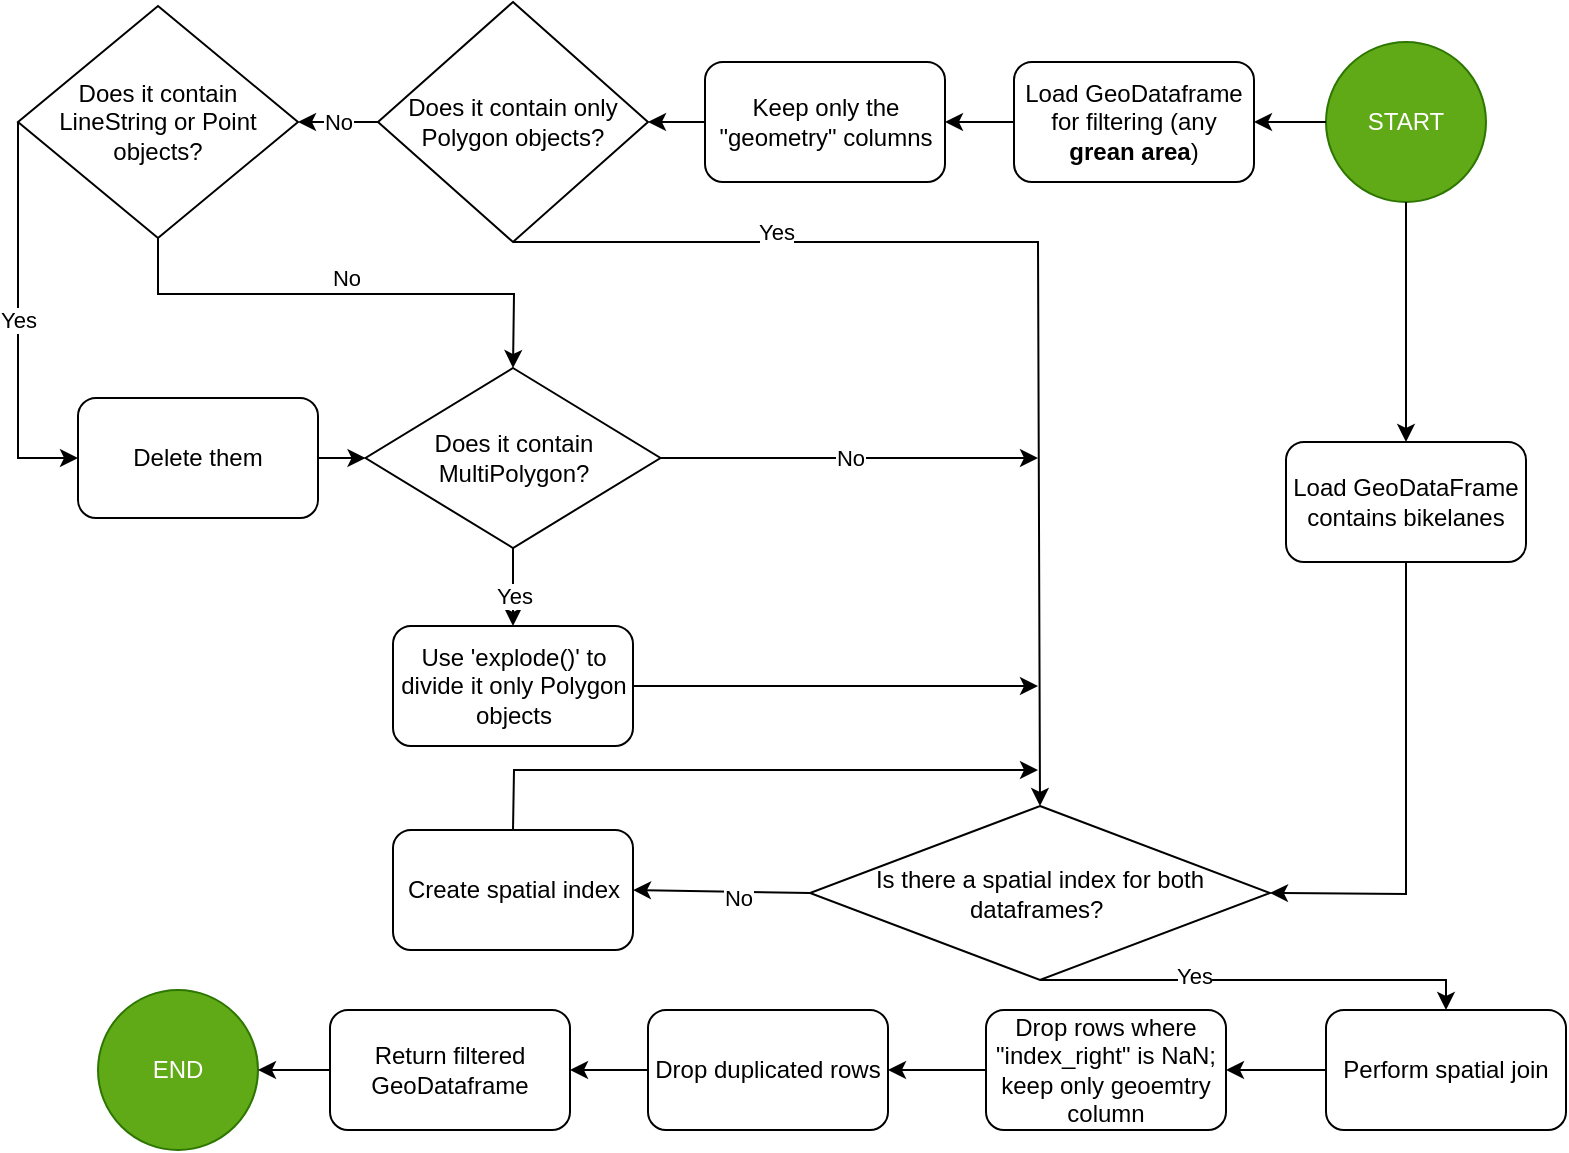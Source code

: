 <mxfile scale="1" border="0" version="24.0.4" type="device">
  <diagram name="Page-1" id="4NQJPEbs7rDci1EDDibP">
    <mxGraphModel dx="1183" dy="685" grid="1" gridSize="4" guides="1" tooltips="1" connect="1" arrows="1" fold="1" page="1" pageScale="1" pageWidth="827" pageHeight="1169" math="0" shadow="0">
      <root>
        <mxCell id="0" />
        <mxCell id="1" parent="0" />
        <mxCell id="dtMIK_3fSnfbVIC7GjhM-1" value="Load GeoDataframe for filtering (any &lt;b&gt;grean area&lt;/b&gt;)" style="rounded=1;whiteSpace=wrap;html=1;" parent="1" vertex="1">
          <mxGeometry x="534" y="180" width="120" height="60" as="geometry" />
        </mxCell>
        <mxCell id="dtMIK_3fSnfbVIC7GjhM-2" value="" style="endArrow=classic;html=1;rounded=0;exitX=0;exitY=0.5;exitDx=0;exitDy=0;entryX=1;entryY=0.5;entryDx=0;entryDy=0;" parent="1" source="dtMIK_3fSnfbVIC7GjhM-1" edge="1" target="dtMIK_3fSnfbVIC7GjhM-3">
          <mxGeometry width="50" height="50" relative="1" as="geometry">
            <mxPoint x="769.5" y="570" as="sourcePoint" />
            <mxPoint x="559.5" y="290" as="targetPoint" />
          </mxGeometry>
        </mxCell>
        <mxCell id="dtMIK_3fSnfbVIC7GjhM-3" value="Keep only the &quot;geometry&quot; columns" style="rounded=1;whiteSpace=wrap;html=1;" parent="1" vertex="1">
          <mxGeometry x="379.5" y="180" width="120" height="60" as="geometry" />
        </mxCell>
        <mxCell id="dtMIK_3fSnfbVIC7GjhM-5" value="" style="endArrow=classic;html=1;rounded=0;exitX=0;exitY=0.5;exitDx=0;exitDy=0;entryX=1;entryY=0.5;entryDx=0;entryDy=0;" parent="1" source="dtMIK_3fSnfbVIC7GjhM-3" target="dtMIK_3fSnfbVIC7GjhM-6" edge="1">
          <mxGeometry width="50" height="50" relative="1" as="geometry">
            <mxPoint x="579.5" y="590" as="sourcePoint" />
            <mxPoint x="559.5" y="410" as="targetPoint" />
          </mxGeometry>
        </mxCell>
        <mxCell id="dtMIK_3fSnfbVIC7GjhM-6" value="Does it contain only Polygon objects?" style="rhombus;whiteSpace=wrap;html=1;spacingTop=0;spacing=10;" parent="1" vertex="1">
          <mxGeometry x="216" y="150" width="135" height="120" as="geometry" />
        </mxCell>
        <mxCell id="dtMIK_3fSnfbVIC7GjhM-8" value="No" style="endArrow=classic;html=1;rounded=0;exitX=0;exitY=0.5;exitDx=0;exitDy=0;entryX=1;entryY=0.5;entryDx=0;entryDy=0;" parent="1" source="dtMIK_3fSnfbVIC7GjhM-6" target="dtMIK_3fSnfbVIC7GjhM-12" edge="1">
          <mxGeometry width="50" height="50" relative="1" as="geometry">
            <mxPoint x="560" y="590" as="sourcePoint" />
            <mxPoint x="360" y="430" as="targetPoint" />
          </mxGeometry>
        </mxCell>
        <mxCell id="dtMIK_3fSnfbVIC7GjhM-11" value="Yes" style="endArrow=classic;html=1;rounded=0;exitX=0.5;exitY=1;exitDx=0;exitDy=0;entryX=0.5;entryY=0;entryDx=0;entryDy=0;" parent="1" source="dtMIK_3fSnfbVIC7GjhM-6" target="dtMIK_3fSnfbVIC7GjhM-23" edge="1">
          <mxGeometry x="-0.519" y="5" width="50" height="50" relative="1" as="geometry">
            <mxPoint x="560" y="790" as="sourcePoint" />
            <mxPoint x="540" y="760" as="targetPoint" />
            <mxPoint as="offset" />
            <Array as="points">
              <mxPoint x="546" y="270" />
            </Array>
          </mxGeometry>
        </mxCell>
        <mxCell id="dtMIK_3fSnfbVIC7GjhM-12" value="Does it contain LineString or Point objects?" style="rhombus;whiteSpace=wrap;html=1;spacingTop=0;spacingLeft=0;spacing=10;" parent="1" vertex="1">
          <mxGeometry x="36" y="152" width="140" height="116" as="geometry" />
        </mxCell>
        <mxCell id="dtMIK_3fSnfbVIC7GjhM-13" value="Yes" style="endArrow=classic;html=1;rounded=0;exitX=0;exitY=0.5;exitDx=0;exitDy=0;entryX=0;entryY=0.5;entryDx=0;entryDy=0;" parent="1" source="dtMIK_3fSnfbVIC7GjhM-12" target="dtMIK_3fSnfbVIC7GjhM-14" edge="1">
          <mxGeometry width="50" height="50" relative="1" as="geometry">
            <mxPoint x="550" y="480" as="sourcePoint" />
            <mxPoint x="110" y="430" as="targetPoint" />
            <Array as="points">
              <mxPoint x="36" y="378" />
            </Array>
          </mxGeometry>
        </mxCell>
        <mxCell id="dtMIK_3fSnfbVIC7GjhM-14" value="Delete them" style="rounded=1;whiteSpace=wrap;html=1;" parent="1" vertex="1">
          <mxGeometry x="66" y="348" width="120" height="60" as="geometry" />
        </mxCell>
        <mxCell id="dtMIK_3fSnfbVIC7GjhM-15" value="No" style="endArrow=classic;html=1;rounded=0;exitX=0.5;exitY=1;exitDx=0;exitDy=0;entryX=0.5;entryY=0;entryDx=0;entryDy=0;" parent="1" source="dtMIK_3fSnfbVIC7GjhM-12" target="dtMIK_3fSnfbVIC7GjhM-16" edge="1">
          <mxGeometry x="0.004" y="8" width="50" height="50" relative="1" as="geometry">
            <mxPoint x="440" y="440" as="sourcePoint" />
            <mxPoint x="285" y="520" as="targetPoint" />
            <Array as="points">
              <mxPoint x="106" y="296" />
              <mxPoint x="284" y="296" />
            </Array>
            <mxPoint as="offset" />
          </mxGeometry>
        </mxCell>
        <mxCell id="dtMIK_3fSnfbVIC7GjhM-16" value="Does it contain MultiPolygon?" style="rhombus;whiteSpace=wrap;html=1;spacingTop=0;spacing=10;" parent="1" vertex="1">
          <mxGeometry x="209.75" y="333" width="147.5" height="90" as="geometry" />
        </mxCell>
        <mxCell id="dtMIK_3fSnfbVIC7GjhM-17" value="" style="endArrow=classic;html=1;rounded=0;exitX=1;exitY=0.5;exitDx=0;exitDy=0;entryX=0;entryY=0.5;entryDx=0;entryDy=0;" parent="1" source="dtMIK_3fSnfbVIC7GjhM-14" target="dtMIK_3fSnfbVIC7GjhM-16" edge="1">
          <mxGeometry width="50" height="50" relative="1" as="geometry">
            <mxPoint x="290" y="500" as="sourcePoint" />
            <mxPoint x="70" y="630" as="targetPoint" />
            <Array as="points" />
          </mxGeometry>
        </mxCell>
        <mxCell id="dtMIK_3fSnfbVIC7GjhM-18" value="Yes" style="endArrow=classic;html=1;rounded=0;exitX=0.5;exitY=1;exitDx=0;exitDy=0;entryX=0.5;entryY=0;entryDx=0;entryDy=0;" parent="1" source="dtMIK_3fSnfbVIC7GjhM-16" target="dtMIK_3fSnfbVIC7GjhM-19" edge="1">
          <mxGeometry x="0.229" width="50" height="50" relative="1" as="geometry">
            <mxPoint x="456" y="504" as="sourcePoint" />
            <mxPoint x="396" y="536" as="targetPoint" />
            <Array as="points" />
            <mxPoint as="offset" />
          </mxGeometry>
        </mxCell>
        <mxCell id="dtMIK_3fSnfbVIC7GjhM-19" value="Use &#39;explode()&#39; to divide it only Polygon objects" style="rounded=1;whiteSpace=wrap;html=1;" parent="1" vertex="1">
          <mxGeometry x="223.5" y="462" width="120" height="60" as="geometry" />
        </mxCell>
        <mxCell id="dtMIK_3fSnfbVIC7GjhM-23" value="Is there a spatial index for both dataframes?&amp;nbsp;" style="rhombus;whiteSpace=wrap;html=1;spacing=10;" parent="1" vertex="1">
          <mxGeometry x="432" y="552" width="230" height="87" as="geometry" />
        </mxCell>
        <mxCell id="dtMIK_3fSnfbVIC7GjhM-24" value="Load GeoDataFrame contains bikelanes" style="rounded=1;whiteSpace=wrap;html=1;" parent="1" vertex="1">
          <mxGeometry x="670" y="370" width="120" height="60" as="geometry" />
        </mxCell>
        <mxCell id="dtMIK_3fSnfbVIC7GjhM-25" value="" style="endArrow=classic;html=1;rounded=0;exitX=0.5;exitY=1;exitDx=0;exitDy=0;entryX=1;entryY=0.5;entryDx=0;entryDy=0;" parent="1" source="dtMIK_3fSnfbVIC7GjhM-24" target="dtMIK_3fSnfbVIC7GjhM-23" edge="1">
          <mxGeometry width="50" height="50" relative="1" as="geometry">
            <mxPoint x="380" y="530" as="sourcePoint" />
            <mxPoint x="430" y="480" as="targetPoint" />
            <Array as="points">
              <mxPoint x="730" y="596" />
            </Array>
          </mxGeometry>
        </mxCell>
        <mxCell id="dtMIK_3fSnfbVIC7GjhM-26" value="" style="endArrow=classic;html=1;rounded=0;exitX=0.5;exitY=1;exitDx=0;exitDy=0;entryX=0.5;entryY=0;entryDx=0;entryDy=0;" parent="1" source="dtMIK_3fSnfbVIC7GjhM-23" target="dtMIK_3fSnfbVIC7GjhM-31" edge="1">
          <mxGeometry width="50" height="50" relative="1" as="geometry">
            <mxPoint x="380" y="930" as="sourcePoint" />
            <mxPoint x="540" y="920" as="targetPoint" />
            <Array as="points">
              <mxPoint x="750" y="639" />
            </Array>
          </mxGeometry>
        </mxCell>
        <mxCell id="dtMIK_3fSnfbVIC7GjhM-27" value="Yes" style="edgeLabel;html=1;align=center;verticalAlign=middle;resizable=0;points=[];" parent="dtMIK_3fSnfbVIC7GjhM-26" vertex="1" connectable="0">
          <mxGeometry x="-0.3" y="2" relative="1" as="geometry">
            <mxPoint as="offset" />
          </mxGeometry>
        </mxCell>
        <mxCell id="dtMIK_3fSnfbVIC7GjhM-31" value="Perform spatial join" style="rounded=1;whiteSpace=wrap;html=1;" parent="1" vertex="1">
          <mxGeometry x="690" y="654" width="120" height="60" as="geometry" />
        </mxCell>
        <mxCell id="dtMIK_3fSnfbVIC7GjhM-32" value="" style="endArrow=classic;html=1;rounded=0;exitX=0;exitY=0.5;exitDx=0;exitDy=0;entryX=1;entryY=0.5;entryDx=0;entryDy=0;" parent="1" source="dtMIK_3fSnfbVIC7GjhM-31" target="dtMIK_3fSnfbVIC7GjhM-34" edge="1">
          <mxGeometry width="50" height="50" relative="1" as="geometry">
            <mxPoint x="380" y="1230" as="sourcePoint" />
            <mxPoint x="547" y="1050" as="targetPoint" />
          </mxGeometry>
        </mxCell>
        <mxCell id="dtMIK_3fSnfbVIC7GjhM-34" value="Drop rows where &quot;index_right&quot; is NaN; keep only geoemtry column" style="rounded=1;whiteSpace=wrap;html=1;" parent="1" vertex="1">
          <mxGeometry x="520" y="654" width="120" height="60" as="geometry" />
        </mxCell>
        <mxCell id="dtMIK_3fSnfbVIC7GjhM-36" value="" style="endArrow=classic;html=1;rounded=0;exitX=0;exitY=0.5;exitDx=0;exitDy=0;entryX=1;entryY=0.5;entryDx=0;entryDy=0;" parent="1" source="dtMIK_3fSnfbVIC7GjhM-34" target="dtMIK_3fSnfbVIC7GjhM-38" edge="1">
          <mxGeometry width="50" height="50" relative="1" as="geometry">
            <mxPoint x="539.5" y="1110" as="sourcePoint" />
            <mxPoint x="477.25" y="684" as="targetPoint" />
          </mxGeometry>
        </mxCell>
        <mxCell id="dtMIK_3fSnfbVIC7GjhM-38" value="Drop duplicated rows" style="rounded=1;whiteSpace=wrap;html=1;" parent="1" vertex="1">
          <mxGeometry x="351" y="654" width="120" height="60" as="geometry" />
        </mxCell>
        <mxCell id="dtMIK_3fSnfbVIC7GjhM-39" value="END" style="ellipse;whiteSpace=wrap;html=1;aspect=fixed;fillColor=#60a917;fontColor=#ffffff;strokeColor=#2D7600;" parent="1" vertex="1">
          <mxGeometry x="76" y="644" width="80" height="80" as="geometry" />
        </mxCell>
        <mxCell id="dtMIK_3fSnfbVIC7GjhM-40" value="" style="endArrow=classic;html=1;rounded=0;exitX=0;exitY=0.5;exitDx=0;exitDy=0;entryX=1;entryY=0.5;entryDx=0;entryDy=0;" parent="1" source="dtMIK_3fSnfbVIC7GjhM-38" target="dtMIK_3fSnfbVIC7GjhM-41" edge="1">
          <mxGeometry width="50" height="50" relative="1" as="geometry">
            <mxPoint x="251.25" y="1060" as="sourcePoint" />
            <mxPoint x="270" y="954" as="targetPoint" />
          </mxGeometry>
        </mxCell>
        <mxCell id="dtMIK_3fSnfbVIC7GjhM-41" value="Return filtered GeoDataframe" style="rounded=1;whiteSpace=wrap;html=1;" parent="1" vertex="1">
          <mxGeometry x="192" y="654" width="120" height="60" as="geometry" />
        </mxCell>
        <mxCell id="dtMIK_3fSnfbVIC7GjhM-42" value="" style="endArrow=classic;html=1;rounded=0;entryX=1;entryY=0.5;entryDx=0;entryDy=0;exitX=0;exitY=0.5;exitDx=0;exitDy=0;" parent="1" source="dtMIK_3fSnfbVIC7GjhM-41" target="dtMIK_3fSnfbVIC7GjhM-39" edge="1">
          <mxGeometry width="50" height="50" relative="1" as="geometry">
            <mxPoint x="380" y="730" as="sourcePoint" />
            <mxPoint x="430" y="680" as="targetPoint" />
          </mxGeometry>
        </mxCell>
        <mxCell id="dtMIK_3fSnfbVIC7GjhM-43" value="START" style="ellipse;whiteSpace=wrap;html=1;aspect=fixed;fillColor=#60a917;fontColor=#ffffff;strokeColor=#2D7600;" parent="1" vertex="1">
          <mxGeometry x="690" y="170" width="80" height="80" as="geometry" />
        </mxCell>
        <mxCell id="dtMIK_3fSnfbVIC7GjhM-45" value="" style="endArrow=classic;html=1;rounded=0;entryX=1;entryY=0.5;entryDx=0;entryDy=0;exitX=0;exitY=0.5;exitDx=0;exitDy=0;" parent="1" source="dtMIK_3fSnfbVIC7GjhM-43" target="dtMIK_3fSnfbVIC7GjhM-1" edge="1">
          <mxGeometry width="50" height="50" relative="1" as="geometry">
            <mxPoint x="390" y="310" as="sourcePoint" />
            <mxPoint x="440" y="260" as="targetPoint" />
          </mxGeometry>
        </mxCell>
        <mxCell id="dtMIK_3fSnfbVIC7GjhM-46" value="" style="endArrow=classic;html=1;rounded=0;entryX=0.5;entryY=0;entryDx=0;entryDy=0;exitX=0.5;exitY=1;exitDx=0;exitDy=0;" parent="1" source="dtMIK_3fSnfbVIC7GjhM-43" target="dtMIK_3fSnfbVIC7GjhM-24" edge="1">
          <mxGeometry width="50" height="50" relative="1" as="geometry">
            <mxPoint x="750" y="280" as="sourcePoint" />
            <mxPoint x="610" y="220" as="targetPoint" />
          </mxGeometry>
        </mxCell>
        <mxCell id="3Q8uF8YjgXJoQiHW9nkc-2" value="Create spatial index" style="rounded=1;whiteSpace=wrap;html=1;" parent="1" vertex="1">
          <mxGeometry x="223.5" y="564" width="120" height="60" as="geometry" />
        </mxCell>
        <mxCell id="3Q8uF8YjgXJoQiHW9nkc-74" value="No" style="endArrow=classic;html=1;rounded=0;exitX=1;exitY=0.5;exitDx=0;exitDy=0;" parent="1" source="dtMIK_3fSnfbVIC7GjhM-16" edge="1">
          <mxGeometry width="50" height="50" relative="1" as="geometry">
            <mxPoint x="420" y="598" as="sourcePoint" />
            <mxPoint x="546" y="378" as="targetPoint" />
          </mxGeometry>
        </mxCell>
        <mxCell id="3Q8uF8YjgXJoQiHW9nkc-75" value="" style="endArrow=classic;html=1;rounded=0;exitX=0;exitY=0.5;exitDx=0;exitDy=0;entryX=1;entryY=0.5;entryDx=0;entryDy=0;" parent="1" source="dtMIK_3fSnfbVIC7GjhM-23" target="3Q8uF8YjgXJoQiHW9nkc-2" edge="1">
          <mxGeometry width="50" height="50" relative="1" as="geometry">
            <mxPoint x="420" y="764" as="sourcePoint" />
            <mxPoint x="470" y="714" as="targetPoint" />
          </mxGeometry>
        </mxCell>
        <mxCell id="3Q8uF8YjgXJoQiHW9nkc-76" value="No" style="edgeLabel;html=1;align=center;verticalAlign=middle;resizable=0;points=[];" parent="3Q8uF8YjgXJoQiHW9nkc-75" vertex="1" connectable="0">
          <mxGeometry x="-0.185" y="3" relative="1" as="geometry">
            <mxPoint as="offset" />
          </mxGeometry>
        </mxCell>
        <mxCell id="3Q8uF8YjgXJoQiHW9nkc-77" value="" style="endArrow=classic;html=1;rounded=0;exitX=0.5;exitY=0;exitDx=0;exitDy=0;" parent="1" source="3Q8uF8YjgXJoQiHW9nkc-2" edge="1">
          <mxGeometry width="50" height="50" relative="1" as="geometry">
            <mxPoint x="420" y="764" as="sourcePoint" />
            <mxPoint x="546" y="534" as="targetPoint" />
            <Array as="points">
              <mxPoint x="284" y="534" />
            </Array>
          </mxGeometry>
        </mxCell>
        <mxCell id="3Q8uF8YjgXJoQiHW9nkc-78" value="" style="endArrow=classic;html=1;rounded=0;exitX=1;exitY=0.5;exitDx=0;exitDy=0;" parent="1" edge="1" source="dtMIK_3fSnfbVIC7GjhM-19">
          <mxGeometry width="50" height="50" relative="1" as="geometry">
            <mxPoint x="500" y="688" as="sourcePoint" />
            <mxPoint x="546" y="492" as="targetPoint" />
          </mxGeometry>
        </mxCell>
      </root>
    </mxGraphModel>
  </diagram>
</mxfile>
